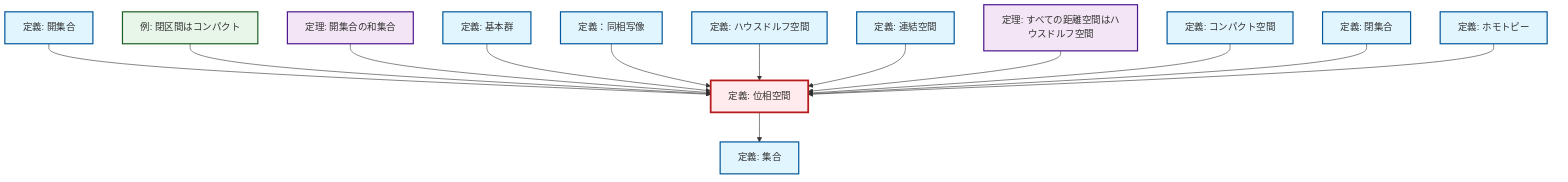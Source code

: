 graph TD
    classDef definition fill:#e1f5fe,stroke:#01579b,stroke-width:2px
    classDef theorem fill:#f3e5f5,stroke:#4a148c,stroke-width:2px
    classDef axiom fill:#fff3e0,stroke:#e65100,stroke-width:2px
    classDef example fill:#e8f5e9,stroke:#1b5e20,stroke-width:2px
    classDef current fill:#ffebee,stroke:#b71c1c,stroke-width:3px
    ex-closed-interval-compact["例: 閉区間はコンパクト"]:::example
    def-homotopy["定義: ホモトピー"]:::definition
    def-hausdorff["定義: ハウスドルフ空間"]:::definition
    def-homeomorphism["定義：同相写像"]:::definition
    thm-metric-hausdorff["定理: すべての距離空間はハウスドルフ空間"]:::theorem
    def-connected["定義: 連結空間"]:::definition
    def-topological-space["定義: 位相空間"]:::definition
    def-set["定義: 集合"]:::definition
    def-fundamental-group["定義: 基本群"]:::definition
    def-open-set["定義: 開集合"]:::definition
    thm-union-open-sets["定理: 開集合の和集合"]:::theorem
    def-compact["定義: コンパクト空間"]:::definition
    def-closed-set["定義: 閉集合"]:::definition
    def-open-set --> def-topological-space
    ex-closed-interval-compact --> def-topological-space
    thm-union-open-sets --> def-topological-space
    def-fundamental-group --> def-topological-space
    def-homeomorphism --> def-topological-space
    def-hausdorff --> def-topological-space
    def-connected --> def-topological-space
    def-topological-space --> def-set
    thm-metric-hausdorff --> def-topological-space
    def-compact --> def-topological-space
    def-closed-set --> def-topological-space
    def-homotopy --> def-topological-space
    class def-topological-space current